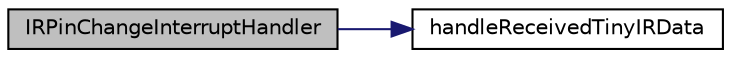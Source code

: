 digraph "IRPinChangeInterruptHandler"
{
 // LATEX_PDF_SIZE
  edge [fontname="Helvetica",fontsize="10",labelfontname="Helvetica",labelfontsize="10"];
  node [fontname="Helvetica",fontsize="10",shape=record];
  rankdir="LR";
  Node1 [label="IRPinChangeInterruptHandler",height=0.2,width=0.4,color="black", fillcolor="grey75", style="filled", fontcolor="black",tooltip=" "];
  Node1 -> Node2 [color="midnightblue",fontsize="10",style="solid"];
  Node2 [label="handleReceivedTinyIRData",height=0.2,width=0.4,color="black", fillcolor="white", style="filled",URL="$group___tiny_receiver.html#ga5c751ad19033cb8c209d7253dccf34e7",tooltip=" "];
}
